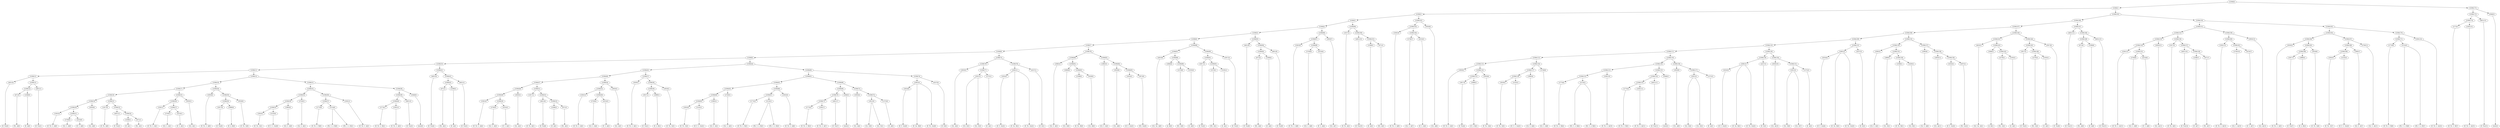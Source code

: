 digraph sample{
"L4651(0)"->"[D  Fis](0)"
"L871(0)"->"[Fis  A](0)"
"L3268(0)"->"[D  A](0)"
"L5306(14)"->"L871(0)"
"L5306(14)"->"L3268(0)"
"L4651(1)"->"[D  Fis](1)"
"L5306(13)"->"L5306(14)"
"L5306(13)"->"L4651(1)"
"L5306(12)"->"L4651(0)"
"L5306(12)"->"L5306(13)"
"L3581(0)"->"[E  Fis  G  A](0)"
"L3740(0)"->"[Cis  G  A](0)"
"L4224(0)"->"[E  G  A](0)"
"L5306(21)"->"L3740(0)"
"L5306(21)"->"L4224(0)"
"L5306(20)"->"L3581(0)"
"L5306(20)"->"L5306(21)"
"L3920(0)"->"[Cis  A](0)"
"L5306(19)"->"L5306(20)"
"L5306(19)"->"L3920(0)"
"L1817(0)"->"[D  Fis  A](0)"
"L4651(2)"->"[D  Fis](2)"
"L3268(1)"->"[D  A](1)"
"L871(1)"->"[Fis  A](1)"
"L5306(24)"->"L3268(1)"
"L5306(24)"->"L871(1)"
"L5306(23)"->"L4651(2)"
"L5306(23)"->"L5306(24)"
"L5306(22)"->"L1817(0)"
"L5306(22)"->"L5306(23)"
"L5306(18)"->"L5306(19)"
"L5306(18)"->"L5306(22)"
"L3581(1)"->"[E  Fis  G  A](1)"
"L3740(1)"->"[Cis  G  A](1)"
"L4224(1)"->"[E  G  A](1)"
"L5306(27)"->"L3740(1)"
"L5306(27)"->"L4224(1)"
"L5306(26)"->"L3581(1)"
"L5306(26)"->"L5306(27)"
"L3920(1)"->"[Cis  A](1)"
"L5306(25)"->"L5306(26)"
"L5306(25)"->"L3920(1)"
"L5306(17)"->"L5306(18)"
"L5306(17)"->"L5306(25)"
"L3929(0)"->"[D  Fis  G  A](0)"
"L3917(0)"->"[E  Fis](0)"
"L3989(0)"->"[D  A  B](0)"
"L5306(30)"->"L3917(0)"
"L5306(30)"->"L3989(0)"
"L3918(0)"->"[E  Fis  G](0)"
"L5306(29)"->"L5306(30)"
"L5306(29)"->"L3918(0)"
"L5306(28)"->"L3929(0)"
"L5306(28)"->"L5306(29)"
"L5306(16)"->"L5306(17)"
"L5306(16)"->"L5306(28)"
"L3918(1)"->"[E  Fis  G](1)"
"L5143(0)"->"[D  E  G  Gis](0)"
"L5306(35)"->"L3918(1)"
"L5306(35)"->"L5143(0)"
"L2983(0)"->"[Cis  E  A](0)"
"L5306(34)"->"L5306(35)"
"L5306(34)"->"L2983(0)"
"L3740(2)"->"[Cis  G  A](2)"
"L5306(33)"->"L5306(34)"
"L5306(33)"->"L3740(2)"
"L2774(0)"->"[D  Fis  G  B](0)"
"L5124(0)"->"[Fis  G  A  B](0)"
"L5124(0)"->"[Fis  G  A  B](1)"
"L5306(37)"->"L2774(0)"
"L5306(37)"->"L5124(0)"
"L3581(2)"->"[E  Fis  G  A](2)"
"L5306(36)"->"L5306(37)"
"L5306(36)"->"L3581(2)"
"L5306(32)"->"L5306(33)"
"L5306(32)"->"L5306(36)"
"L2774(1)"->"[D  Fis  G  B](1)"
"L3581(3)"->"[E  Fis  G  A](3)"
"L5306(40)"->"L2774(1)"
"L5306(40)"->"L3581(3)"
"L4651(3)"->"[D  Fis](3)"
"L5306(39)"->"L5306(40)"
"L5306(39)"->"L4651(3)"
"L2646(0)"->"[rest](0)"
"L5306(38)"->"L5306(39)"
"L5306(38)"->"L2646(0)"
"L5306(31)"->"L5306(32)"
"L5306(31)"->"L5306(38)"
"L5306(15)"->"L5306(16)"
"L5306(15)"->"L5306(31)"
"L5306(11)"->"L5306(12)"
"L5306(11)"->"L5306(15)"
"L4651(4)"->"[D  Fis](4)"
"L871(2)"->"[Fis  A](2)"
"L3268(2)"->"[D  A](2)"
"L5306(43)"->"L871(2)"
"L5306(43)"->"L3268(2)"
"L4651(5)"->"[D  Fis](5)"
"L5306(42)"->"L5306(43)"
"L5306(42)"->"L4651(5)"
"L5306(41)"->"L4651(4)"
"L5306(41)"->"L5306(42)"
"L5306(10)"->"L5306(11)"
"L5306(10)"->"L5306(41)"
"L3581(4)"->"[E  Fis  G  A](4)"
"L3740(3)"->"[Cis  G  A](3)"
"L4224(2)"->"[E  G  A](2)"
"L5306(50)"->"L3740(3)"
"L5306(50)"->"L4224(2)"
"L5306(49)"->"L3581(4)"
"L5306(49)"->"L5306(50)"
"L3920(2)"->"[Cis  A](2)"
"L5306(48)"->"L5306(49)"
"L5306(48)"->"L3920(2)"
"L1817(1)"->"[D  Fis  A](1)"
"L4651(6)"->"[D  Fis](6)"
"L3268(3)"->"[D  A](3)"
"L871(3)"->"[Fis  A](3)"
"L5306(53)"->"L3268(3)"
"L5306(53)"->"L871(3)"
"L5306(52)"->"L4651(6)"
"L5306(52)"->"L5306(53)"
"L5306(51)"->"L1817(1)"
"L5306(51)"->"L5306(52)"
"L5306(47)"->"L5306(48)"
"L5306(47)"->"L5306(51)"
"L3581(5)"->"[E  Fis  G  A](5)"
"L3740(4)"->"[Cis  G  A](4)"
"L4224(3)"->"[E  G  A](3)"
"L5306(56)"->"L3740(4)"
"L5306(56)"->"L4224(3)"
"L5306(55)"->"L3581(5)"
"L5306(55)"->"L5306(56)"
"L3920(3)"->"[Cis  A](3)"
"L5306(54)"->"L5306(55)"
"L5306(54)"->"L3920(3)"
"L5306(46)"->"L5306(47)"
"L5306(46)"->"L5306(54)"
"L3929(1)"->"[D  Fis  G  A](1)"
"L3917(1)"->"[E  Fis](1)"
"L3989(1)"->"[D  A  B](1)"
"L5306(59)"->"L3917(1)"
"L5306(59)"->"L3989(1)"
"L3918(2)"->"[E  Fis  G](2)"
"L5306(58)"->"L5306(59)"
"L5306(58)"->"L3918(2)"
"L5306(57)"->"L3929(1)"
"L5306(57)"->"L5306(58)"
"L5306(45)"->"L5306(46)"
"L5306(45)"->"L5306(57)"
"L3918(3)"->"[E  Fis  G](3)"
"L5143(1)"->"[D  E  G  Gis](1)"
"L5306(65)"->"L3918(3)"
"L5306(65)"->"L5143(1)"
"L2983(1)"->"[Cis  E  A](1)"
"L5306(64)"->"L5306(65)"
"L5306(64)"->"L2983(1)"
"L3740(5)"->"[Cis  G  A](5)"
"L5306(63)"->"L5306(64)"
"L5306(63)"->"L3740(5)"
"L2774(2)"->"[D  Fis  G  B](2)"
"L5124(1)"->"[Fis  G  A  B](2)"
"L5124(1)"->"[Fis  G  A  B](3)"
"L5306(67)"->"L2774(2)"
"L5306(67)"->"L5124(1)"
"L3581(6)"->"[E  Fis  G  A](6)"
"L5306(66)"->"L5306(67)"
"L5306(66)"->"L3581(6)"
"L5306(62)"->"L5306(63)"
"L5306(62)"->"L5306(66)"
"L2774(3)"->"[D  Fis  G  B](3)"
"L3581(7)"->"[E  Fis  G  A](7)"
"L5306(71)"->"L2774(3)"
"L5306(71)"->"L3581(7)"
"L4651(7)"->"[D  Fis](7)"
"L5306(70)"->"L5306(71)"
"L5306(70)"->"L4651(7)"
"L2646(1)"->"[rest](1)"
"L5306(69)"->"L5306(70)"
"L5306(69)"->"L2646(1)"
"L3920(4)"->"[Cis  A](4)"
"L2812(0)"->"[Cis  E](0)"
"L2812(0)"->"[Cis  E](1)"
"L1375(0)"->"[E  A](0)"
"L5306(73)"->"L2812(0)"
"L5306(73)"->"L1375(0)"
"L5306(72)"->"L3920(4)"
"L5306(72)"->"L5306(73)"
"L5306(68)"->"L5306(69)"
"L5306(68)"->"L5306(72)"
"L5306(61)"->"L5306(62)"
"L5306(61)"->"L5306(68)"
"L5024(0)"->"[D  E  Gis](0)"
"L5061(0)"->"[D  Gis  B](0)"
"L5061(0)"->"L5024(0)"
"L5061(0)"->"[E  Fis  Gis](0)"
"L4537(0)"->"[D  E](0)"
"L5306(74)"->"L5061(0)"
"L5306(74)"->"L4537(0)"
"L5306(60)"->"L5306(61)"
"L5306(60)"->"L5306(74)"
"L5306(44)"->"L5306(45)"
"L5306(44)"->"L5306(60)"
"L5306(9)"->"L5306(10)"
"L5306(9)"->"L5306(44)"
"L3920(5)"->"[Cis  A](5)"
"L2812(1)"->"[Cis  E](2)"
"L2812(1)"->"[Cis  E](3)"
"L1375(1)"->"[E  A](1)"
"L5306(77)"->"L2812(1)"
"L5306(77)"->"L1375(1)"
"L5306(76)"->"L3920(5)"
"L5306(76)"->"L5306(77)"
"L5024(1)"->"[D  E  Gis](1)"
"L5061(1)"->"[D  Gis  B](1)"
"L5061(1)"->"L5024(1)"
"L5061(1)"->"[E  Fis  Gis](1)"
"L4537(1)"->"[D  E](1)"
"L5306(78)"->"L5061(1)"
"L5306(78)"->"L4537(1)"
"L5306(75)"->"L5306(76)"
"L5306(75)"->"L5306(78)"
"L5306(8)"->"L5306(9)"
"L5306(8)"->"L5306(75)"
"L2983(2)"->"[Cis  E  A](2)"
"L3809(0)"->"[Cis  D](0)"
"L2598(0)"->"[D  Fis  B](0)"
"L3428(0)"->"[Cis  B](0)"
"L5306(82)"->"L2598(0)"
"L5306(82)"->"L3428(0)"
"L5306(81)"->"L3809(0)"
"L5306(81)"->"L5306(82)"
"L5306(80)"->"L2983(2)"
"L5306(80)"->"L5306(81)"
"L2983(3)"->"[Cis  E  A](3)"
"L3920(6)"->"[Cis  A](6)"
"L5024(2)"->"[D  E  Gis](2)"
"L3873(0)"->"[Fis  Gis](0)"
"L5306(85)"->"L5024(2)"
"L5306(85)"->"L3873(0)"
"L5306(84)"->"L3920(6)"
"L5306(84)"->"L5306(85)"
"L5306(83)"->"L2983(3)"
"L5306(83)"->"L5306(84)"
"L5306(79)"->"L5306(80)"
"L5306(79)"->"L5306(83)"
"L5306(7)"->"L5306(8)"
"L5306(7)"->"L5306(79)"
"L4610(0)"->"[Cis  Gis  A](0)"
"L3846(0)"->"[A  B](0)"
"L3278(0)"->"[Fis  G](0)"
"L3195(0)"->"[G  A](0)"
"L5306(89)"->"L3278(0)"
"L5306(89)"->"L3195(0)"
"L5306(88)"->"L3846(0)"
"L5306(88)"->"L5306(89)"
"L5306(87)"->"L4610(0)"
"L5306(87)"->"L5306(88)"
"L3917(2)"->"[E  Fis](2)"
"L3278(1)"->"[Fis  G](1)"
"L3195(1)"->"[G  A](1)"
"L5306(92)"->"L3278(1)"
"L5306(92)"->"L3195(1)"
"L5306(91)"->"L3917(2)"
"L5306(91)"->"L5306(92)"
"L3917(3)"->"[E  Fis](3)"
"L5306(90)"->"L5306(91)"
"L5306(90)"->"L3917(3)"
"L5306(86)"->"L5306(87)"
"L5306(86)"->"L5306(90)"
"L5306(6)"->"L5306(7)"
"L5306(6)"->"L5306(86)"
"L4651(8)"->"[D  Fis](8)"
"L871(4)"->"[Fis  A](4)"
"L3268(4)"->"[D  A](4)"
"L5306(95)"->"L871(4)"
"L5306(95)"->"L3268(4)"
"L4651(9)"->"[D  Fis](9)"
"L5306(94)"->"L5306(95)"
"L5306(94)"->"L4651(9)"
"L5306(93)"->"L4651(8)"
"L5306(93)"->"L5306(94)"
"L5306(5)"->"L5306(6)"
"L5306(5)"->"L5306(93)"
"L3581(8)"->"[E  Fis  G  A](8)"
"L3740(6)"->"[Cis  G  A](6)"
"L4224(4)"->"[E  G  A](4)"
"L5306(98)"->"L3740(6)"
"L5306(98)"->"L4224(4)"
"L5306(97)"->"L3581(8)"
"L5306(97)"->"L5306(98)"
"L3920(7)"->"[Cis  A](7)"
"L5306(96)"->"L5306(97)"
"L5306(96)"->"L3920(7)"
"L5306(4)"->"L5306(5)"
"L5306(4)"->"L5306(96)"
"L1817(2)"->"[D  Fis  A](2)"
"L4651(10)"->"[D  Fis](10)"
"L3268(5)"->"[D  A](5)"
"L871(5)"->"[Fis  A](5)"
"L5306(101)"->"L3268(5)"
"L5306(101)"->"L871(5)"
"L5306(100)"->"L4651(10)"
"L5306(100)"->"L5306(101)"
"L5306(99)"->"L1817(2)"
"L5306(99)"->"L5306(100)"
"L5306(3)"->"L5306(4)"
"L5306(3)"->"L5306(99)"
"L3581(9)"->"[E  Fis  G  A](9)"
"L3740(7)"->"[Cis  G  A](7)"
"L4224(5)"->"[E  G  A](5)"
"L5306(104)"->"L3740(7)"
"L5306(104)"->"L4224(5)"
"L5306(103)"->"L3581(9)"
"L5306(103)"->"L5306(104)"
"L3920(8)"->"[Cis  A](8)"
"L5306(102)"->"L5306(103)"
"L5306(102)"->"L3920(8)"
"L5306(2)"->"L5306(3)"
"L5306(2)"->"L5306(102)"
"L3929(2)"->"[D  Fis  G  A](2)"
"L3917(4)"->"[E  Fis](4)"
"L3989(2)"->"[D  A  B](2)"
"L5306(115)"->"L3917(4)"
"L5306(115)"->"L3989(2)"
"L3918(4)"->"[E  Fis  G](4)"
"L5306(114)"->"L5306(115)"
"L5306(114)"->"L3918(4)"
"L5306(113)"->"L3929(2)"
"L5306(113)"->"L5306(114)"
"L3918(5)"->"[E  Fis  G](5)"
"L5143(2)"->"[D  E  G  Gis](2)"
"L5306(118)"->"L3918(5)"
"L5306(118)"->"L5143(2)"
"L2983(4)"->"[Cis  E  A](4)"
"L5306(117)"->"L5306(118)"
"L5306(117)"->"L2983(4)"
"L3740(8)"->"[Cis  G  A](8)"
"L5306(116)"->"L5306(117)"
"L5306(116)"->"L3740(8)"
"L5306(112)"->"L5306(113)"
"L5306(112)"->"L5306(116)"
"L2774(4)"->"[D  Fis  G  B](4)"
"L5124(2)"->"[Fis  G  A  B](4)"
"L5124(2)"->"[Fis  G  A  B](5)"
"L5306(122)"->"L2774(4)"
"L5306(122)"->"L5124(2)"
"L3581(10)"->"[E  Fis  G  A](10)"
"L5306(121)"->"L5306(122)"
"L5306(121)"->"L3581(10)"
"L2774(5)"->"[D  Fis  G  B](5)"
"L3581(11)"->"[E  Fis  G  A](11)"
"L5306(125)"->"L2774(5)"
"L5306(125)"->"L3581(11)"
"L4651(11)"->"[D  Fis](11)"
"L5306(124)"->"L5306(125)"
"L5306(124)"->"L4651(11)"
"L2646(2)"->"[rest](2)"
"L5306(123)"->"L5306(124)"
"L5306(123)"->"L2646(2)"
"L5306(120)"->"L5306(121)"
"L5306(120)"->"L5306(123)"
"L3920(9)"->"[Cis  A](9)"
"L2812(2)"->"[Cis  E](4)"
"L2812(2)"->"[Cis  E](5)"
"L1375(2)"->"[E  A](2)"
"L5306(127)"->"L2812(2)"
"L5306(127)"->"L1375(2)"
"L5306(126)"->"L3920(9)"
"L5306(126)"->"L5306(127)"
"L5306(119)"->"L5306(120)"
"L5306(119)"->"L5306(126)"
"L5306(111)"->"L5306(112)"
"L5306(111)"->"L5306(119)"
"L5024(3)"->"[D  E  Gis](3)"
"L5061(2)"->"[D  Gis  B](2)"
"L5061(2)"->"L5024(3)"
"L5061(2)"->"[E  Fis  Gis](2)"
"L4537(2)"->"[D  E](2)"
"L5306(129)"->"L5061(2)"
"L5306(129)"->"L4537(2)"
"L3920(10)"->"[Cis  A](10)"
"L2812(3)"->"[Cis  E](6)"
"L2812(3)"->"[Cis  E](7)"
"L1375(3)"->"[E  A](3)"
"L5306(131)"->"L2812(3)"
"L5306(131)"->"L1375(3)"
"L5306(130)"->"L3920(10)"
"L5306(130)"->"L5306(131)"
"L5306(128)"->"L5306(129)"
"L5306(128)"->"L5306(130)"
"L5306(110)"->"L5306(111)"
"L5306(110)"->"L5306(128)"
"L5024(4)"->"[D  E  Gis](4)"
"L5061(3)"->"[D  Gis  B](3)"
"L5061(3)"->"L5024(4)"
"L5061(3)"->"[E  Fis  Gis](3)"
"L4537(3)"->"[D  E](3)"
"L5306(132)"->"L5061(3)"
"L5306(132)"->"L4537(3)"
"L5306(109)"->"L5306(110)"
"L5306(109)"->"L5306(132)"
"L2983(5)"->"[Cis  E  A](5)"
"L3809(1)"->"[Cis  D](1)"
"L2598(1)"->"[D  Fis  B](1)"
"L3428(1)"->"[Cis  B](1)"
"L5306(136)"->"L2598(1)"
"L5306(136)"->"L3428(1)"
"L5306(135)"->"L3809(1)"
"L5306(135)"->"L5306(136)"
"L5306(134)"->"L2983(5)"
"L5306(134)"->"L5306(135)"
"L2983(6)"->"[Cis  E  A](6)"
"L3920(11)"->"[Cis  A](11)"
"L5024(5)"->"[D  E  Gis](5)"
"L3873(1)"->"[Fis  Gis](1)"
"L5306(139)"->"L5024(5)"
"L5306(139)"->"L3873(1)"
"L5306(138)"->"L3920(11)"
"L5306(138)"->"L5306(139)"
"L5306(137)"->"L2983(6)"
"L5306(137)"->"L5306(138)"
"L5306(133)"->"L5306(134)"
"L5306(133)"->"L5306(137)"
"L5306(108)"->"L5306(109)"
"L5306(108)"->"L5306(133)"
"L4610(1)"->"[Cis  Gis  A](1)"
"L3846(1)"->"[A  B](1)"
"L3278(2)"->"[Fis  G](2)"
"L3195(2)"->"[G  A](2)"
"L5306(143)"->"L3278(2)"
"L5306(143)"->"L3195(2)"
"L5306(142)"->"L3846(1)"
"L5306(142)"->"L5306(143)"
"L5306(141)"->"L4610(1)"
"L5306(141)"->"L5306(142)"
"L3917(5)"->"[E  Fis](5)"
"L3278(3)"->"[Fis  G](3)"
"L3195(3)"->"[G  A](3)"
"L5306(146)"->"L3278(3)"
"L5306(146)"->"L3195(3)"
"L5306(145)"->"L3917(5)"
"L5306(145)"->"L5306(146)"
"L3917(6)"->"[E  Fis](6)"
"L5306(144)"->"L5306(145)"
"L5306(144)"->"L3917(6)"
"L5306(140)"->"L5306(141)"
"L5306(140)"->"L5306(144)"
"L5306(107)"->"L5306(108)"
"L5306(107)"->"L5306(140)"
"L4651(12)"->"[D  Fis](12)"
"L871(6)"->"[Fis  A](6)"
"L3268(6)"->"[D  A](6)"
"L5306(149)"->"L871(6)"
"L5306(149)"->"L3268(6)"
"L4651(13)"->"[D  Fis](13)"
"L5306(148)"->"L5306(149)"
"L5306(148)"->"L4651(13)"
"L5306(147)"->"L4651(12)"
"L5306(147)"->"L5306(148)"
"L5306(106)"->"L5306(107)"
"L5306(106)"->"L5306(147)"
"L3581(12)"->"[E  Fis  G  A](12)"
"L3740(9)"->"[Cis  G  A](9)"
"L4224(6)"->"[E  G  A](6)"
"L5306(155)"->"L3740(9)"
"L5306(155)"->"L4224(6)"
"L5306(154)"->"L3581(12)"
"L5306(154)"->"L5306(155)"
"L3920(12)"->"[Cis  A](12)"
"L5306(153)"->"L5306(154)"
"L5306(153)"->"L3920(12)"
"L1817(3)"->"[D  Fis  A](3)"
"L4651(14)"->"[D  Fis](14)"
"L3268(7)"->"[D  A](7)"
"L871(7)"->"[Fis  A](7)"
"L5306(158)"->"L3268(7)"
"L5306(158)"->"L871(7)"
"L5306(157)"->"L4651(14)"
"L5306(157)"->"L5306(158)"
"L5306(156)"->"L1817(3)"
"L5306(156)"->"L5306(157)"
"L5306(152)"->"L5306(153)"
"L5306(152)"->"L5306(156)"
"L3581(13)"->"[E  Fis  G  A](13)"
"L3740(10)"->"[Cis  G  A](10)"
"L4224(7)"->"[E  G  A](7)"
"L5306(161)"->"L3740(10)"
"L5306(161)"->"L4224(7)"
"L5306(160)"->"L3581(13)"
"L5306(160)"->"L5306(161)"
"L3920(13)"->"[Cis  A](13)"
"L5306(159)"->"L5306(160)"
"L5306(159)"->"L3920(13)"
"L5306(151)"->"L5306(152)"
"L5306(151)"->"L5306(159)"
"L3929(3)"->"[D  Fis  G  A](3)"
"L3917(7)"->"[E  Fis](7)"
"L3989(3)"->"[D  A  B](3)"
"L5306(166)"->"L3917(7)"
"L5306(166)"->"L3989(3)"
"L3918(6)"->"[E  Fis  G](6)"
"L5306(165)"->"L5306(166)"
"L5306(165)"->"L3918(6)"
"L5306(164)"->"L3929(3)"
"L5306(164)"->"L5306(165)"
"L3918(7)"->"[E  Fis  G](7)"
"L5143(3)"->"[D  E  G  Gis](3)"
"L5306(169)"->"L3918(7)"
"L5306(169)"->"L5143(3)"
"L2983(7)"->"[Cis  E  A](7)"
"L5306(168)"->"L5306(169)"
"L5306(168)"->"L2983(7)"
"L3740(11)"->"[Cis  G  A](11)"
"L5306(167)"->"L5306(168)"
"L5306(167)"->"L3740(11)"
"L5306(163)"->"L5306(164)"
"L5306(163)"->"L5306(167)"
"L2774(6)"->"[D  Fis  G  B](6)"
"L5124(3)"->"[Fis  G  A  B](6)"
"L5124(3)"->"[Fis  G  A  B](7)"
"L5306(171)"->"L2774(6)"
"L5306(171)"->"L5124(3)"
"L3581(14)"->"[E  Fis  G  A](14)"
"L5306(170)"->"L5306(171)"
"L5306(170)"->"L3581(14)"
"L5306(162)"->"L5306(163)"
"L5306(162)"->"L5306(170)"
"L5306(150)"->"L5306(151)"
"L5306(150)"->"L5306(162)"
"L5306(105)"->"L5306(106)"
"L5306(105)"->"L5306(150)"
"L5306(1)"->"L5306(2)"
"L5306(1)"->"L5306(105)"
"L2774(7)"->"[D  Fis  G  B](7)"
"L3581(15)"->"[E  Fis  G  A](15)"
"L5306(174)"->"L2774(7)"
"L5306(174)"->"L3581(15)"
"L4651(15)"->"[D  Fis](15)"
"L5306(173)"->"L5306(174)"
"L5306(173)"->"L4651(15)"
"L2646(3)"->"[rest](3)"
"L5306(172)"->"L5306(173)"
"L5306(172)"->"L2646(3)"
"L5306(0)"->"L5306(1)"
"L5306(0)"->"L5306(172)"
{rank = min; "L5306(0)"}
{rank = same; "L5306(1)"; "L5306(172)";}
{rank = same; "L5306(2)"; "L5306(105)"; "L5306(173)"; "L2646(3)";}
{rank = same; "L5306(3)"; "L5306(102)"; "L5306(106)"; "L5306(150)"; "L5306(174)"; "L4651(15)";}
{rank = same; "L5306(4)"; "L5306(99)"; "L5306(103)"; "L3920(8)"; "L5306(107)"; "L5306(147)"; "L5306(151)"; "L5306(162)"; "L2774(7)"; "L3581(15)";}
{rank = same; "L5306(5)"; "L5306(96)"; "L1817(2)"; "L5306(100)"; "L3581(9)"; "L5306(104)"; "L5306(108)"; "L5306(140)"; "L4651(12)"; "L5306(148)"; "L5306(152)"; "L5306(159)"; "L5306(163)"; "L5306(170)";}
{rank = same; "L5306(6)"; "L5306(93)"; "L5306(97)"; "L3920(7)"; "L4651(10)"; "L5306(101)"; "L3740(7)"; "L4224(5)"; "L5306(109)"; "L5306(133)"; "L5306(141)"; "L5306(144)"; "L5306(149)"; "L4651(13)"; "L5306(153)"; "L5306(156)"; "L5306(160)"; "L3920(13)"; "L5306(164)"; "L5306(167)"; "L5306(171)"; "L3581(14)";}
{rank = same; "L5306(7)"; "L5306(86)"; "L4651(8)"; "L5306(94)"; "L3581(8)"; "L5306(98)"; "L3268(5)"; "L871(5)"; "L5306(110)"; "L5306(132)"; "L5306(134)"; "L5306(137)"; "L4610(1)"; "L5306(142)"; "L5306(145)"; "L3917(6)"; "L871(6)"; "L3268(6)"; "L5306(154)"; "L3920(12)"; "L1817(3)"; "L5306(157)"; "L3581(13)"; "L5306(161)"; "L3929(3)"; "L5306(165)"; "L5306(168)"; "L3740(11)"; "L2774(6)"; "L5124(3)";}
{rank = same; "L5306(8)"; "L5306(79)"; "L5306(87)"; "L5306(90)"; "L5306(95)"; "L4651(9)"; "L3740(6)"; "L4224(4)"; "L5306(111)"; "L5306(128)"; "L5061(3)"; "L4537(3)"; "L2983(5)"; "L5306(135)"; "L2983(6)"; "L5306(138)"; "L3846(1)"; "L5306(143)"; "L3917(5)"; "L5306(146)"; "L3581(12)"; "L5306(155)"; "L4651(14)"; "L5306(158)"; "L3740(10)"; "L4224(7)"; "L5306(166)"; "L3918(6)"; "L5306(169)"; "L2983(7)";}
{rank = same; "L5306(9)"; "L5306(75)"; "L5306(80)"; "L5306(83)"; "L4610(0)"; "L5306(88)"; "L5306(91)"; "L3917(3)"; "L871(4)"; "L3268(4)"; "L5306(112)"; "L5306(119)"; "L5306(129)"; "L5306(130)"; "L5024(4)"; "L3809(1)"; "L5306(136)"; "L3920(11)"; "L5306(139)"; "L3278(2)"; "L3195(2)"; "L3278(3)"; "L3195(3)"; "L3740(9)"; "L4224(6)"; "L3268(7)"; "L871(7)"; "L3917(7)"; "L3989(3)"; "L3918(7)"; "L5143(3)";}
{rank = same; "L5306(10)"; "L5306(44)"; "L5306(76)"; "L5306(78)"; "L2983(2)"; "L5306(81)"; "L2983(3)"; "L5306(84)"; "L3846(0)"; "L5306(89)"; "L3917(2)"; "L5306(92)"; "L5306(113)"; "L5306(116)"; "L5306(120)"; "L5306(126)"; "L5061(2)"; "L4537(2)"; "L3920(10)"; "L5306(131)"; "L2598(1)"; "L3428(1)"; "L5024(5)"; "L3873(1)";}
{rank = same; "L5306(11)"; "L5306(41)"; "L5306(45)"; "L5306(60)"; "L3920(5)"; "L5306(77)"; "L5061(1)"; "L4537(1)"; "L3809(0)"; "L5306(82)"; "L3920(6)"; "L5306(85)"; "L3278(0)"; "L3195(0)"; "L3278(1)"; "L3195(1)"; "L3929(2)"; "L5306(114)"; "L5306(117)"; "L3740(8)"; "L5306(121)"; "L5306(123)"; "L3920(9)"; "L5306(127)"; "L5024(3)"; "L2812(3)"; "L1375(3)";}
{rank = same; "L5306(12)"; "L5306(15)"; "L4651(4)"; "L5306(42)"; "L5306(46)"; "L5306(57)"; "L5306(61)"; "L5306(74)"; "L2812(1)"; "L1375(1)"; "L5024(1)"; "L2598(0)"; "L3428(0)"; "L5024(2)"; "L3873(0)"; "L5306(115)"; "L3918(4)"; "L5306(118)"; "L2983(4)"; "L5306(122)"; "L3581(10)"; "L5306(124)"; "L2646(2)"; "L2812(2)"; "L1375(2)";}
{rank = same; "L4651(0)"; "L5306(13)"; "L5306(16)"; "L5306(31)"; "L5306(43)"; "L4651(5)"; "L5306(47)"; "L5306(54)"; "L3929(1)"; "L5306(58)"; "L5306(62)"; "L5306(68)"; "L5061(0)"; "L4537(0)"; "L3917(4)"; "L3989(2)"; "L3918(5)"; "L5143(2)"; "L2774(4)"; "L5124(2)"; "L5306(125)"; "L4651(11)";}
{rank = same; "L5306(14)"; "L4651(1)"; "L5306(17)"; "L5306(28)"; "L5306(32)"; "L5306(38)"; "L871(2)"; "L3268(2)"; "L5306(48)"; "L5306(51)"; "L5306(55)"; "L3920(3)"; "L5306(59)"; "L3918(2)"; "L5306(63)"; "L5306(66)"; "L5306(69)"; "L5306(72)"; "L5024(0)"; "L2774(5)"; "L3581(11)";}
{rank = same; "L871(0)"; "L3268(0)"; "L5306(18)"; "L5306(25)"; "L3929(0)"; "L5306(29)"; "L5306(33)"; "L5306(36)"; "L5306(39)"; "L2646(0)"; "L5306(49)"; "L3920(2)"; "L1817(1)"; "L5306(52)"; "L3581(5)"; "L5306(56)"; "L3917(1)"; "L3989(1)"; "L5306(64)"; "L3740(5)"; "L5306(67)"; "L3581(6)"; "L5306(70)"; "L2646(1)"; "L3920(4)"; "L5306(73)";}
{rank = same; "L5306(19)"; "L5306(22)"; "L5306(26)"; "L3920(1)"; "L5306(30)"; "L3918(0)"; "L5306(34)"; "L3740(2)"; "L5306(37)"; "L3581(2)"; "L5306(40)"; "L4651(3)"; "L3581(4)"; "L5306(50)"; "L4651(6)"; "L5306(53)"; "L3740(4)"; "L4224(3)"; "L5306(65)"; "L2983(1)"; "L2774(2)"; "L5124(1)"; "L5306(71)"; "L4651(7)"; "L2812(0)"; "L1375(0)";}
{rank = same; "L5306(20)"; "L3920(0)"; "L1817(0)"; "L5306(23)"; "L3581(1)"; "L5306(27)"; "L3917(0)"; "L3989(0)"; "L5306(35)"; "L2983(0)"; "L2774(0)"; "L5124(0)"; "L2774(1)"; "L3581(3)"; "L3740(3)"; "L4224(2)"; "L3268(3)"; "L871(3)"; "L3918(3)"; "L5143(1)"; "L2774(3)"; "L3581(7)";}
{rank = same; "L3581(0)"; "L5306(21)"; "L4651(2)"; "L5306(24)"; "L3740(1)"; "L4224(1)"; "L3918(1)"; "L5143(0)";}
{rank = same; "L3740(0)"; "L4224(0)"; "L3268(1)"; "L871(1)";}
{rank = max; "[A  B](0)"; "[A  B](1)"; "[Cis  A](0)"; "[Cis  A](1)"; "[Cis  A](10)"; "[Cis  A](11)"; "[Cis  A](12)"; "[Cis  A](13)"; "[Cis  A](2)"; "[Cis  A](3)"; "[Cis  A](4)"; "[Cis  A](5)"; "[Cis  A](6)"; "[Cis  A](7)"; "[Cis  A](8)"; "[Cis  A](9)"; "[Cis  B](0)"; "[Cis  B](1)"; "[Cis  D](0)"; "[Cis  D](1)"; "[Cis  E  A](0)"; "[Cis  E  A](1)"; "[Cis  E  A](2)"; "[Cis  E  A](3)"; "[Cis  E  A](4)"; "[Cis  E  A](5)"; "[Cis  E  A](6)"; "[Cis  E  A](7)"; "[Cis  E](0)"; "[Cis  E](1)"; "[Cis  E](2)"; "[Cis  E](3)"; "[Cis  E](4)"; "[Cis  E](5)"; "[Cis  E](6)"; "[Cis  E](7)"; "[Cis  G  A](0)"; "[Cis  G  A](1)"; "[Cis  G  A](10)"; "[Cis  G  A](11)"; "[Cis  G  A](2)"; "[Cis  G  A](3)"; "[Cis  G  A](4)"; "[Cis  G  A](5)"; "[Cis  G  A](6)"; "[Cis  G  A](7)"; "[Cis  G  A](8)"; "[Cis  G  A](9)"; "[Cis  Gis  A](0)"; "[Cis  Gis  A](1)"; "[D  A  B](0)"; "[D  A  B](1)"; "[D  A  B](2)"; "[D  A  B](3)"; "[D  A](0)"; "[D  A](1)"; "[D  A](2)"; "[D  A](3)"; "[D  A](4)"; "[D  A](5)"; "[D  A](6)"; "[D  A](7)"; "[D  E  G  Gis](0)"; "[D  E  G  Gis](1)"; "[D  E  G  Gis](2)"; "[D  E  G  Gis](3)"; "[D  E  Gis](0)"; "[D  E  Gis](1)"; "[D  E  Gis](2)"; "[D  E  Gis](3)"; "[D  E  Gis](4)"; "[D  E  Gis](5)"; "[D  E](0)"; "[D  E](1)"; "[D  E](2)"; "[D  E](3)"; "[D  Fis  A](0)"; "[D  Fis  A](1)"; "[D  Fis  A](2)"; "[D  Fis  A](3)"; "[D  Fis  B](0)"; "[D  Fis  B](1)"; "[D  Fis  G  A](0)"; "[D  Fis  G  A](1)"; "[D  Fis  G  A](2)"; "[D  Fis  G  A](3)"; "[D  Fis  G  B](0)"; "[D  Fis  G  B](1)"; "[D  Fis  G  B](2)"; "[D  Fis  G  B](3)"; "[D  Fis  G  B](4)"; "[D  Fis  G  B](5)"; "[D  Fis  G  B](6)"; "[D  Fis  G  B](7)"; "[D  Fis](0)"; "[D  Fis](1)"; "[D  Fis](10)"; "[D  Fis](11)"; "[D  Fis](12)"; "[D  Fis](13)"; "[D  Fis](14)"; "[D  Fis](15)"; "[D  Fis](2)"; "[D  Fis](3)"; "[D  Fis](4)"; "[D  Fis](5)"; "[D  Fis](6)"; "[D  Fis](7)"; "[D  Fis](8)"; "[D  Fis](9)"; "[D  Gis  B](0)"; "[D  Gis  B](1)"; "[D  Gis  B](2)"; "[D  Gis  B](3)"; "[E  A](0)"; "[E  A](1)"; "[E  A](2)"; "[E  A](3)"; "[E  Fis  G  A](0)"; "[E  Fis  G  A](1)"; "[E  Fis  G  A](10)"; "[E  Fis  G  A](11)"; "[E  Fis  G  A](12)"; "[E  Fis  G  A](13)"; "[E  Fis  G  A](14)"; "[E  Fis  G  A](15)"; "[E  Fis  G  A](2)"; "[E  Fis  G  A](3)"; "[E  Fis  G  A](4)"; "[E  Fis  G  A](5)"; "[E  Fis  G  A](6)"; "[E  Fis  G  A](7)"; "[E  Fis  G  A](8)"; "[E  Fis  G  A](9)"; "[E  Fis  G](0)"; "[E  Fis  G](1)"; "[E  Fis  G](2)"; "[E  Fis  G](3)"; "[E  Fis  G](4)"; "[E  Fis  G](5)"; "[E  Fis  G](6)"; "[E  Fis  G](7)"; "[E  Fis  Gis](0)"; "[E  Fis  Gis](1)"; "[E  Fis  Gis](2)"; "[E  Fis  Gis](3)"; "[E  Fis](0)"; "[E  Fis](1)"; "[E  Fis](2)"; "[E  Fis](3)"; "[E  Fis](4)"; "[E  Fis](5)"; "[E  Fis](6)"; "[E  Fis](7)"; "[E  G  A](0)"; "[E  G  A](1)"; "[E  G  A](2)"; "[E  G  A](3)"; "[E  G  A](4)"; "[E  G  A](5)"; "[E  G  A](6)"; "[E  G  A](7)"; "[Fis  A](0)"; "[Fis  A](1)"; "[Fis  A](2)"; "[Fis  A](3)"; "[Fis  A](4)"; "[Fis  A](5)"; "[Fis  A](6)"; "[Fis  A](7)"; "[Fis  G  A  B](0)"; "[Fis  G  A  B](1)"; "[Fis  G  A  B](2)"; "[Fis  G  A  B](3)"; "[Fis  G  A  B](4)"; "[Fis  G  A  B](5)"; "[Fis  G  A  B](6)"; "[Fis  G  A  B](7)"; "[Fis  G](0)"; "[Fis  G](1)"; "[Fis  G](2)"; "[Fis  G](3)"; "[Fis  Gis](0)"; "[Fis  Gis](1)"; "[G  A](0)"; "[G  A](1)"; "[G  A](2)"; "[G  A](3)"; "[rest](0)"; "[rest](1)"; "[rest](2)"; "[rest](3)";}
}
